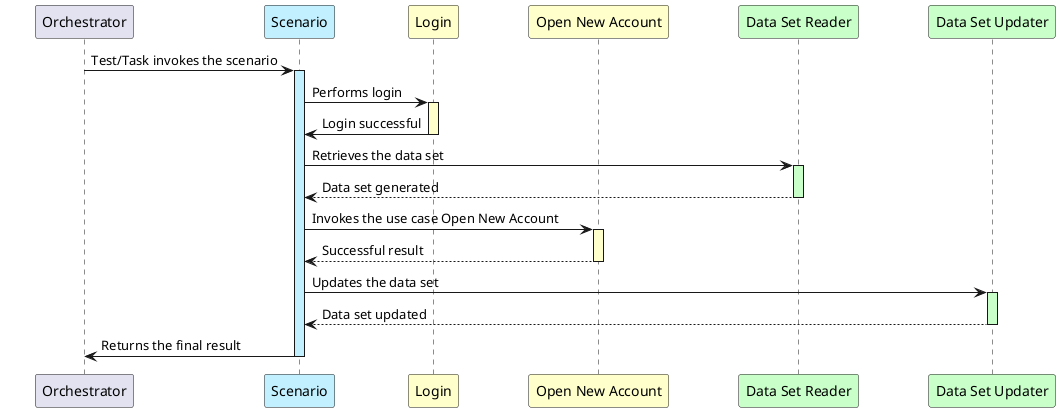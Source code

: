 @startuml OPEN_NEW_ACCOUNT_SCENARIO
!pragma teoz true
skinparam ParticipantPadding 30
skinparam BoxPadding 20

participant "Orchestrator" as orchestrator
participant "Scenario" as scenario #APPLICATION

participant "Login" as login #BUSINESS
participant "Open New Account" as open_account #BUSINESS

participant "Data Set Reader" as reader #TECHNOLOGY
participant "Data Set Updater" as updater #TECHNOLOGY

orchestrator -> scenario: Test/Task invokes the scenario
activate scenario #APPLICATION

scenario -> login: Performs login
activate login #BUSINESS
scenario <- login: Login successful
deactivate login

scenario -> reader: Retrieves the data set
activate reader #TECHNOLOGY
return Data set generated
deactivate reader

scenario -> open_account: Invokes the use case Open New Account
activate open_account #BUSINESS
return Successful result
deactivate open_account

scenario -> updater: Updates the data set
activate updater #TECHNOLOGY
return Data set updated
deactivate updater

orchestrator <- scenario: Returns the final result
deactivate scenario
@enduml
